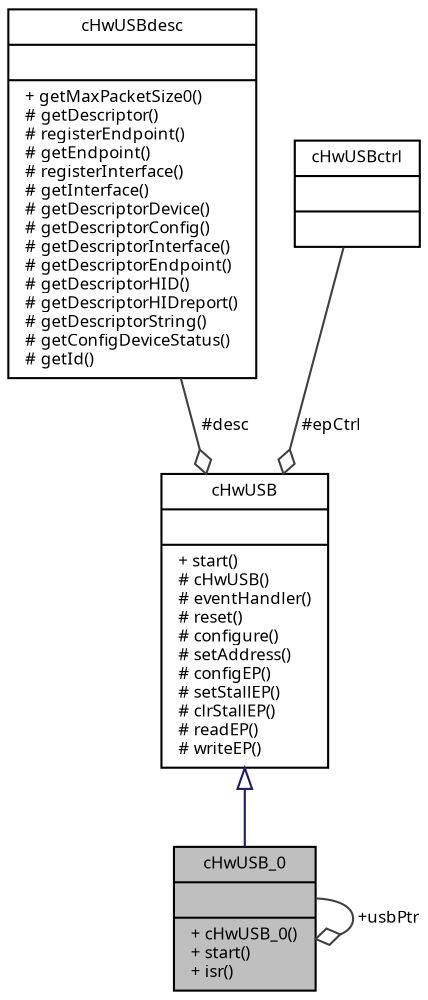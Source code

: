 digraph "cHwUSB_0"
{
  edge [fontname="Sans",fontsize="8",labelfontname="Sans",labelfontsize="8"];
  node [fontname="Sans",fontsize="8",shape=record];
  Node1 [label="{cHwUSB_0\n||+ cHwUSB_0()\l+ start()\l+ isr()\l}",height=0.2,width=0.4,color="black", fillcolor="grey75", style="filled", fontcolor="black"];
  Node2 -> Node1 [dir="back",color="midnightblue",fontsize="8",style="solid",arrowtail="onormal",fontname="Sans"];
  Node2 [label="{cHwUSB\n||+ start()\l# cHwUSB()\l# eventHandler()\l# reset()\l# configure()\l# setAddress()\l# configEP()\l# setStallEP()\l# clrStallEP()\l# readEP()\l# writeEP()\l}",height=0.2,width=0.4,color="black", fillcolor="white", style="filled",URL="$classc_hw_u_s_b.html",tooltip="Abstract interface to USB hardware. "];
  Node3 -> Node2 [color="grey25",fontsize="8",style="solid",label=" #desc" ,arrowhead="odiamond",fontname="Sans"];
  Node3 [label="{cHwUSBdesc\n||+ getMaxPacketSize0()\l# getDescriptor()\l# registerEndpoint()\l# getEndpoint()\l# registerInterface()\l# getInterface()\l# getDescriptorDevice()\l# getDescriptorConfig()\l# getDescriptorInterface()\l# getDescriptorEndpoint()\l# getDescriptorHID()\l# getDescriptorHIDreport()\l# getDescriptorString()\l# getConfigDeviceStatus()\l# getId()\l}",height=0.2,width=0.4,color="black", fillcolor="white", style="filled",URL="$classc_hw_u_s_bdesc.html",tooltip="Abstract base class for USB descriptor. "];
  Node4 -> Node2 [color="grey25",fontsize="8",style="solid",label=" #epCtrl" ,arrowhead="odiamond",fontname="Sans"];
  Node4 [label="{cHwUSBctrl\n||}",height=0.2,width=0.4,color="black", fillcolor="white", style="filled",URL="$classc_hw_u_s_bctrl.html",tooltip="Control Endpoint (IN and OUT) "];
  Node1 -> Node1 [color="grey25",fontsize="8",style="solid",label=" +usbPtr" ,arrowhead="odiamond",fontname="Sans"];
}
